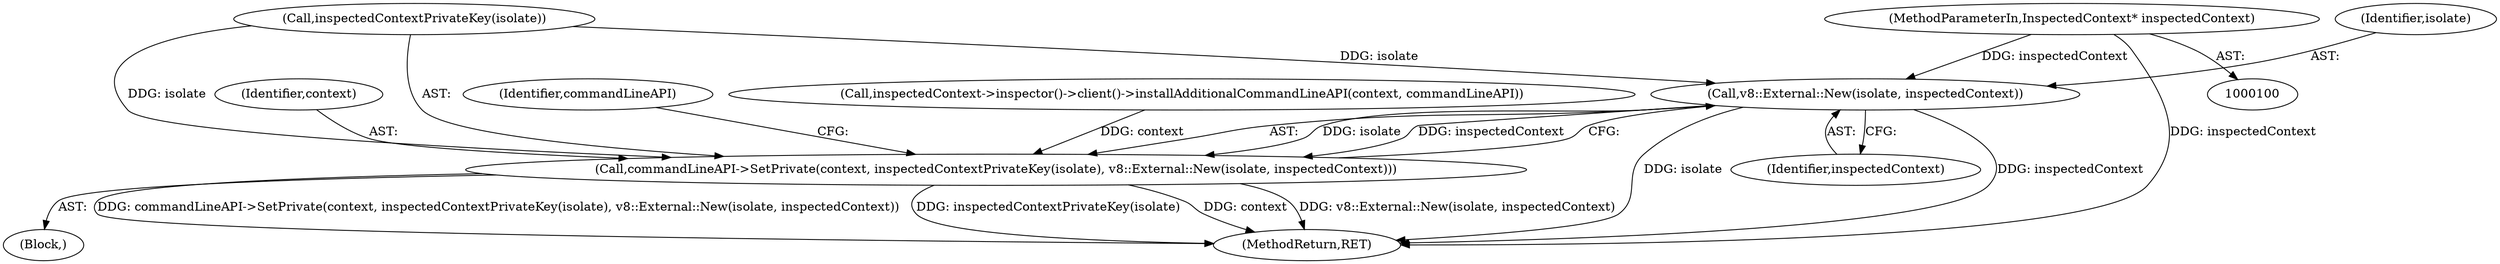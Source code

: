 digraph "0_Chrome_93bc623489bdcfc7e9127614fcfb3258edf3f0f9@pointer" {
"1000101" [label="(MethodParameterIn,InspectedContext* inspectedContext)"];
"1000251" [label="(Call,v8::External::New(isolate, inspectedContext))"];
"1000247" [label="(Call,commandLineAPI->SetPrivate(context, inspectedContextPrivateKey(isolate), v8::External::New(isolate, inspectedContext)))"];
"1000253" [label="(Identifier,inspectedContext)"];
"1000252" [label="(Identifier,isolate)"];
"1000247" [label="(Call,commandLineAPI->SetPrivate(context, inspectedContextPrivateKey(isolate), v8::External::New(isolate, inspectedContext)))"];
"1000256" [label="(MethodReturn,RET)"];
"1000102" [label="(Block,)"];
"1000251" [label="(Call,v8::External::New(isolate, inspectedContext))"];
"1000248" [label="(Identifier,context)"];
"1000255" [label="(Identifier,commandLineAPI)"];
"1000244" [label="(Call,inspectedContext->inspector()->client()->installAdditionalCommandLineAPI(context, commandLineAPI))"];
"1000249" [label="(Call,inspectedContextPrivateKey(isolate))"];
"1000101" [label="(MethodParameterIn,InspectedContext* inspectedContext)"];
"1000101" -> "1000100"  [label="AST: "];
"1000101" -> "1000256"  [label="DDG: inspectedContext"];
"1000101" -> "1000251"  [label="DDG: inspectedContext"];
"1000251" -> "1000247"  [label="AST: "];
"1000251" -> "1000253"  [label="CFG: "];
"1000252" -> "1000251"  [label="AST: "];
"1000253" -> "1000251"  [label="AST: "];
"1000247" -> "1000251"  [label="CFG: "];
"1000251" -> "1000256"  [label="DDG: inspectedContext"];
"1000251" -> "1000256"  [label="DDG: isolate"];
"1000251" -> "1000247"  [label="DDG: isolate"];
"1000251" -> "1000247"  [label="DDG: inspectedContext"];
"1000249" -> "1000251"  [label="DDG: isolate"];
"1000247" -> "1000102"  [label="AST: "];
"1000248" -> "1000247"  [label="AST: "];
"1000249" -> "1000247"  [label="AST: "];
"1000255" -> "1000247"  [label="CFG: "];
"1000247" -> "1000256"  [label="DDG: context"];
"1000247" -> "1000256"  [label="DDG: v8::External::New(isolate, inspectedContext)"];
"1000247" -> "1000256"  [label="DDG: commandLineAPI->SetPrivate(context, inspectedContextPrivateKey(isolate), v8::External::New(isolate, inspectedContext))"];
"1000247" -> "1000256"  [label="DDG: inspectedContextPrivateKey(isolate)"];
"1000244" -> "1000247"  [label="DDG: context"];
"1000249" -> "1000247"  [label="DDG: isolate"];
}
